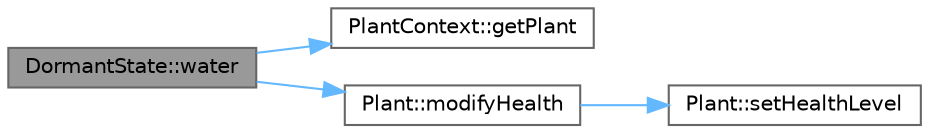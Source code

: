 digraph "DormantState::water"
{
 // INTERACTIVE_SVG=YES
 // LATEX_PDF_SIZE
  bgcolor="transparent";
  edge [fontname=Helvetica,fontsize=10,labelfontname=Helvetica,labelfontsize=10];
  node [fontname=Helvetica,fontsize=10,shape=box,height=0.2,width=0.4];
  rankdir="LR";
  Node1 [id="Node000001",label="DormantState::water",height=0.2,width=0.4,color="gray40", fillcolor="grey60", style="filled", fontcolor="black",tooltip="Water the dormant plant minimally."];
  Node1 -> Node2 [id="edge1_Node000001_Node000002",color="steelblue1",style="solid",tooltip=" "];
  Node2 [id="Node000002",label="PlantContext::getPlant",height=0.2,width=0.4,color="grey40", fillcolor="white", style="filled",URL="$class_plant_context.html#a01070cb146baa2a017e72b1b6255d036",tooltip="Get the plant being managed."];
  Node1 -> Node3 [id="edge2_Node000001_Node000003",color="steelblue1",style="solid",tooltip=" "];
  Node3 [id="Node000003",label="Plant::modifyHealth",height=0.2,width=0.4,color="grey40", fillcolor="white", style="filled",URL="$class_plant.html#a3f556d66765fa2f5beeba9c410eedc6a",tooltip=" "];
  Node3 -> Node4 [id="edge3_Node000003_Node000004",color="steelblue1",style="solid",tooltip=" "];
  Node4 [id="Node000004",label="Plant::setHealthLevel",height=0.2,width=0.4,color="grey40", fillcolor="white", style="filled",URL="$class_plant.html#a13f2d6947c495a1fbcc3ee77edacab6e",tooltip=" "];
}
